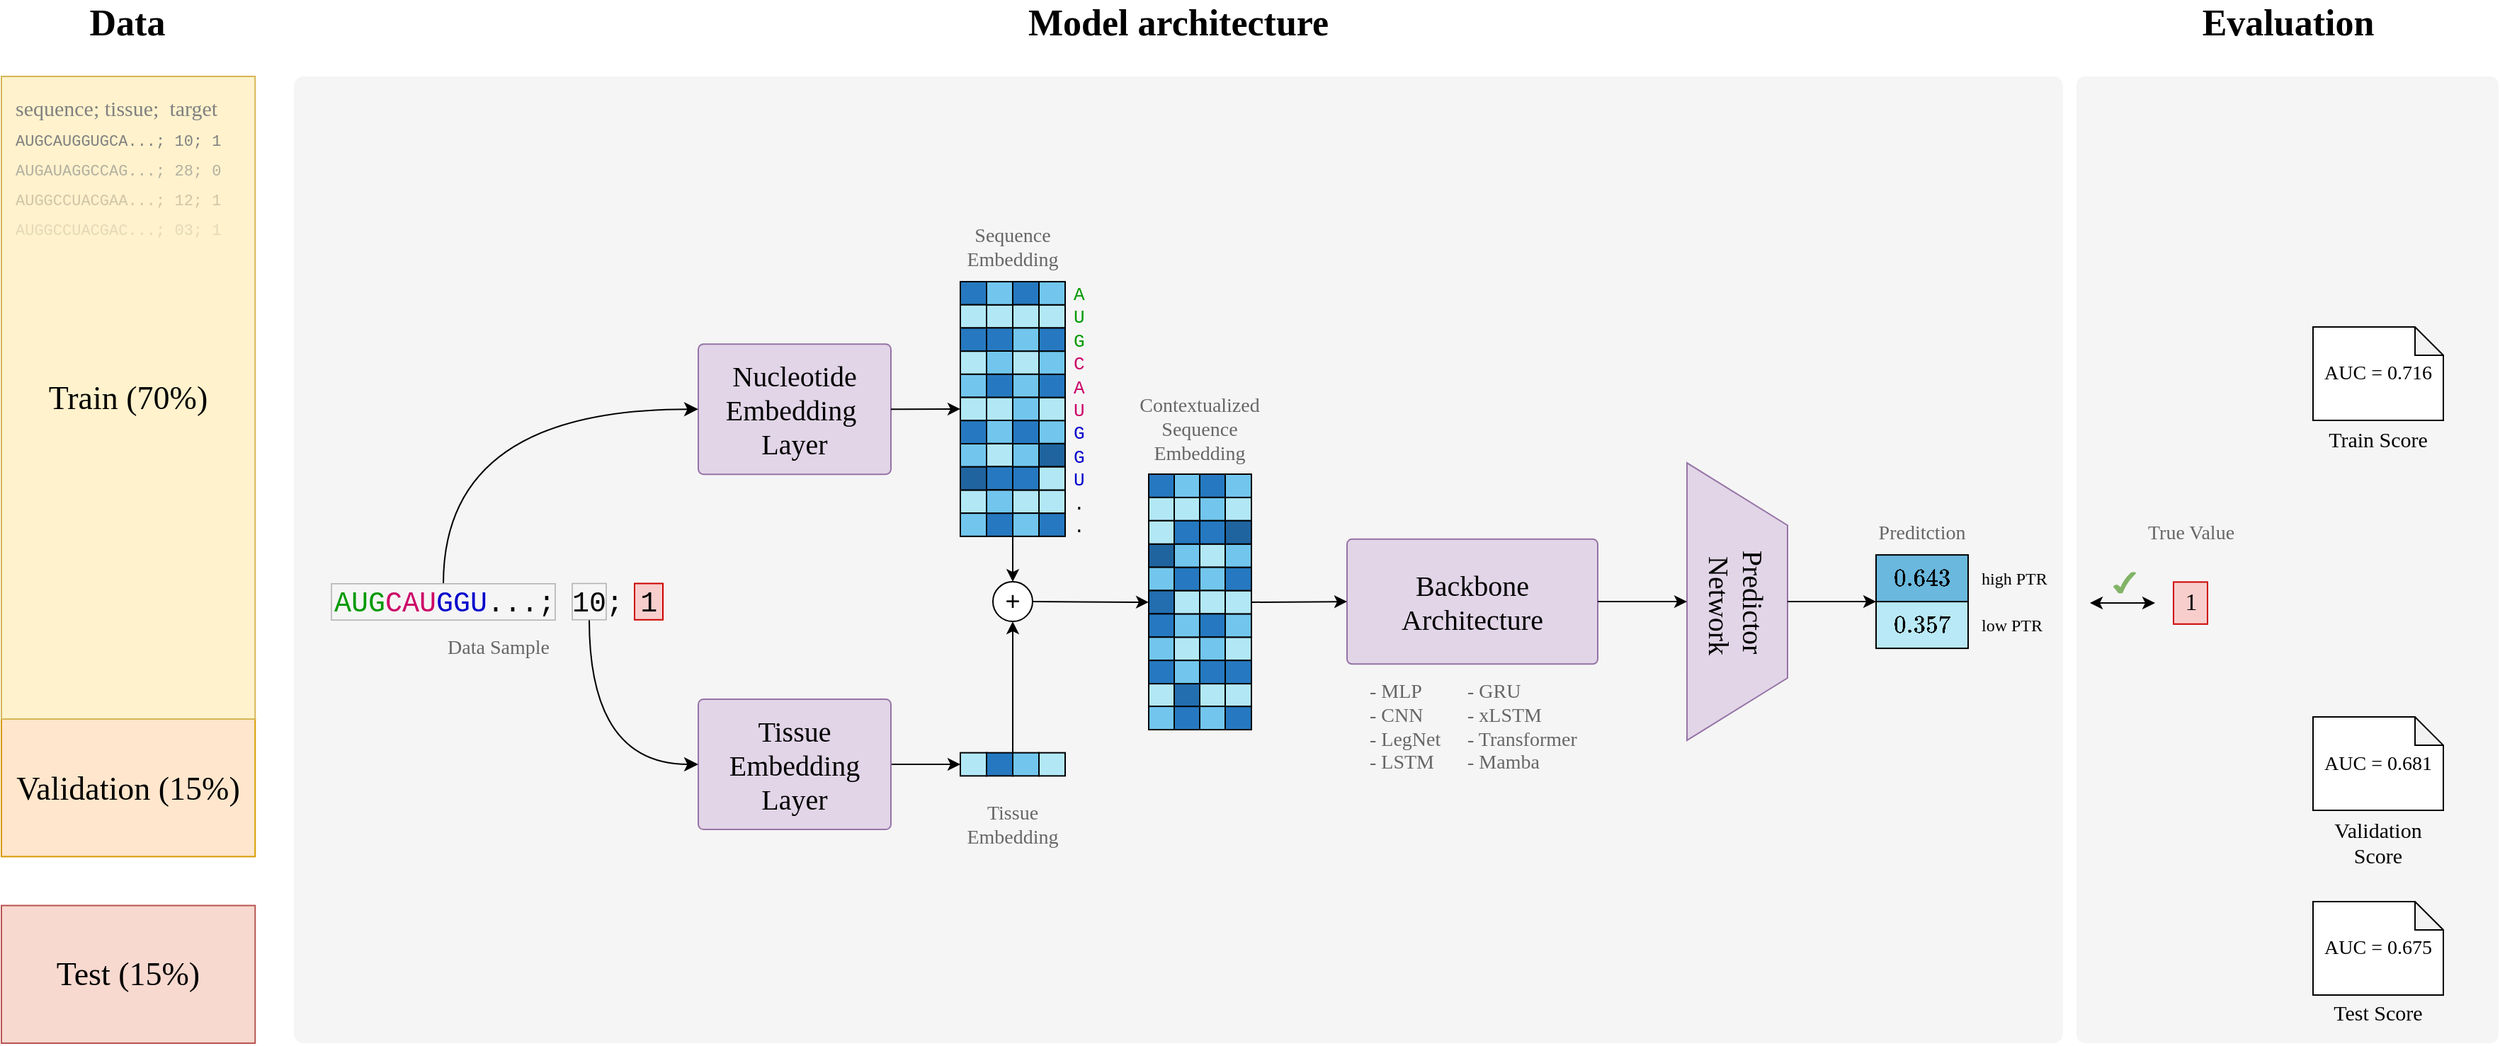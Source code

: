 <mxfile version="27.0.9">
  <diagram name="Page-1" id="jc_JW6g522YRJNJkjJi_">
    <mxGraphModel dx="2066" dy="1361" grid="0" gridSize="10" guides="1" tooltips="1" connect="1" arrows="1" fold="1" page="1" pageScale="1" pageWidth="1772" pageHeight="787" math="1" shadow="0">
      <root>
        <mxCell id="0" />
        <mxCell id="1" parent="0" />
        <mxCell id="cZR6j4-S7HKPwOnLhZg2-168" value="" style="rounded=1;whiteSpace=wrap;html=1;arcSize=2;fillColor=#f5f5f5;fontColor=#333333;strokeColor=none;" parent="1" vertex="1">
          <mxGeometry x="1471" y="78" width="298" height="683" as="geometry" />
        </mxCell>
        <mxCell id="cZR6j4-S7HKPwOnLhZg2-167" value="" style="rounded=1;whiteSpace=wrap;html=1;arcSize=1;fillColor=#f5f5f5;fontColor=#333333;strokeColor=none;" parent="1" vertex="1">
          <mxGeometry x="212.5" y="78" width="1249" height="683" as="geometry" />
        </mxCell>
        <mxCell id="cZR6j4-S7HKPwOnLhZg2-71" value="" style="rounded=0;whiteSpace=wrap;html=1;fillColor=#f8cecc;strokeColor=#CC0000;strokeWidth=1;" parent="1" vertex="1">
          <mxGeometry x="453" y="436.24" width="20" height="25.64" as="geometry" />
        </mxCell>
        <mxCell id="cZR6j4-S7HKPwOnLhZg2-27" value="&lt;font&gt;&lt;font style=&quot;color: rgb(0, 153, 0);&quot;&gt;AUG&lt;/font&gt;&lt;font style=&quot;color: rgb(204, 0, 102);&quot;&gt;CAU&lt;/font&gt;&lt;font style=&quot;color: rgb(0, 0, 204);&quot;&gt;GGU&lt;/font&gt;...; 10; 1&lt;/font&gt;" style="text;html=1;align=left;verticalAlign=middle;whiteSpace=wrap;rounded=0;fontSize=20;fontColor=#000000;fontFamily=Courier New;" parent="1" vertex="1">
          <mxGeometry x="239" y="435.06" width="235" height="30" as="geometry" />
        </mxCell>
        <mxCell id="h03nUzt6KyVFCFQYHyld-10" value="Validation (15%)" style="rounded=0;whiteSpace=wrap;html=1;fontSize=23;fillColor=#ffe6cc;strokeColor=#d79b00;fontFamily=Source Sans Pro;" parent="1" vertex="1">
          <mxGeometry x="6" y="531.94" width="179.13" height="97.244" as="geometry" />
        </mxCell>
        <mxCell id="h03nUzt6KyVFCFQYHyld-13" value="&lt;span&gt;Train (70%)&lt;/span&gt;" style="rounded=0;whiteSpace=wrap;html=1;fillColor=#fff2cc;strokeColor=#d6b656;fontFamily=Source Sans Pro;fontSize=23;" parent="1" vertex="1">
          <mxGeometry x="6" y="78" width="179.13" height="454" as="geometry" />
        </mxCell>
        <mxCell id="h03nUzt6KyVFCFQYHyld-14" value="Test (15%)" style="rounded=0;whiteSpace=wrap;html=1;fontSize=23;fillColor=#F8D9CF;strokeColor=#b85450;fontFamily=Source Sans Pro;" parent="1" vertex="1">
          <mxGeometry x="6" y="663.758" width="179.13" height="97.244" as="geometry" />
        </mxCell>
        <mxCell id="h03nUzt6KyVFCFQYHyld-15" value="&lt;font&gt;Backbone &lt;br&gt;Architecture&lt;/font&gt;" style="rounded=1;whiteSpace=wrap;html=1;fontFamily=Source Sans Pro;fontSize=20;fillColor=#e1d5e7;strokeColor=#9673a6;fontStyle=0;arcSize=4;" parent="1" vertex="1">
          <mxGeometry x="956" y="404.92" width="177" height="88.26" as="geometry" />
        </mxCell>
        <mxCell id="h03nUzt6KyVFCFQYHyld-27" value="AUGGCCUACGAA...; 12; 1" style="text;html=1;align=left;verticalAlign=middle;whiteSpace=wrap;rounded=0;fontFamily=Courier New;fontSize=11;fontColor=#D0C6A7;" parent="1" vertex="1">
          <mxGeometry x="14.07" y="151" width="163" height="30" as="geometry" />
        </mxCell>
        <mxCell id="h03nUzt6KyVFCFQYHyld-28" value="&lt;font&gt;AUGCAUGGUGCA...; 10; 1&lt;/font&gt;" style="text;html=1;align=left;verticalAlign=middle;whiteSpace=wrap;rounded=0;fontSize=11;fontColor=#808080;fontFamily=Courier New;" parent="1" vertex="1">
          <mxGeometry x="14.07" y="109" width="163" height="30" as="geometry" />
        </mxCell>
        <mxCell id="h03nUzt6KyVFCFQYHyld-29" value="&lt;font&gt;&lt;span&gt;AUGAUAGGCCAG...; 28; 0&lt;/span&gt;&lt;/font&gt;" style="text;html=1;align=left;verticalAlign=middle;whiteSpace=wrap;rounded=0;fontSize=11;fontColor=#B3B0A1;fontFamily=Courier New;" parent="1" vertex="1">
          <mxGeometry x="14.07" y="130" width="163" height="30" as="geometry" />
        </mxCell>
        <mxCell id="h03nUzt6KyVFCFQYHyld-31" value="Data" style="text;html=1;align=center;verticalAlign=middle;whiteSpace=wrap;rounded=0;fontFamily=Source Sans Pro;fontSize=26;fontStyle=1" parent="1" vertex="1">
          <mxGeometry x="16.36" y="25" width="158.43" height="30" as="geometry" />
        </mxCell>
        <mxCell id="h03nUzt6KyVFCFQYHyld-32" value="&lt;font&gt;- MLP&lt;/font&gt;&lt;div&gt;&lt;font&gt;- CNN&lt;/font&gt;&lt;/div&gt;&lt;div&gt;&lt;font&gt;- LegNet&lt;/font&gt;&lt;/div&gt;&lt;div&gt;&lt;font&gt;- LSTM&lt;/font&gt;&lt;/div&gt;" style="text;html=1;align=left;verticalAlign=top;whiteSpace=wrap;rounded=0;fontSize=14;fontFamily=Source Sans Pro;fontColor=#666666;labelBackgroundColor=none;" parent="1" vertex="1">
          <mxGeometry x="969.5" y="498" width="63" height="69.94" as="geometry" />
        </mxCell>
        <mxCell id="h03nUzt6KyVFCFQYHyld-54" value="&lt;font&gt;Nucleotide Embedding&amp;nbsp;&lt;/font&gt;&lt;div&gt;&lt;font&gt;Layer&lt;/font&gt;&lt;/div&gt;" style="rounded=1;whiteSpace=wrap;html=1;fontFamily=Source Sans Pro;fontSize=20;fillColor=#e1d5e7;strokeColor=#9673a6;align=center;verticalAlign=middle;arcSize=4;fontColor=default;fontStyle=0;" parent="1" vertex="1">
          <mxGeometry x="498" y="267.09" width="136" height="92" as="geometry" />
        </mxCell>
        <mxCell id="mvoexLnxWECRnmdY1RNt-3" style="edgeStyle=orthogonalEdgeStyle;rounded=0;orthogonalLoop=1;jettySize=auto;html=1;exitX=1;exitY=0.5;exitDx=0;exitDy=0;entryX=0;entryY=0.5;entryDx=0;entryDy=0;" edge="1" parent="1" source="h03nUzt6KyVFCFQYHyld-55" target="h03nUzt6KyVFCFQYHyld-47">
          <mxGeometry relative="1" as="geometry" />
        </mxCell>
        <mxCell id="h03nUzt6KyVFCFQYHyld-55" value="&lt;font&gt;Tissue Embedding&lt;/font&gt;&lt;div&gt;&lt;font&gt;Layer&lt;/font&gt;&lt;/div&gt;" style="rounded=1;whiteSpace=wrap;html=1;fontFamily=Source Sans Pro;fontSize=20;fillColor=#e1d5e7;strokeColor=#9673a6;align=center;verticalAlign=middle;arcSize=4;fontColor=default;fontStyle=0;" parent="1" vertex="1">
          <mxGeometry x="498" y="518" width="136" height="92" as="geometry" />
        </mxCell>
        <mxCell id="h03nUzt6KyVFCFQYHyld-76" value="&lt;font&gt;sequence; tissue;&amp;nbsp; target&lt;/font&gt;" style="text;html=1;align=left;verticalAlign=middle;whiteSpace=wrap;rounded=0;fontSize=15;fontColor=#808080;fontFamily=Source Sans Pro;" parent="1" vertex="1">
          <mxGeometry x="14.07" y="85" width="163" height="30" as="geometry" />
        </mxCell>
        <mxCell id="cZR6j4-S7HKPwOnLhZg2-28" value="" style="endArrow=classic;html=1;rounded=0;exitX=0.5;exitY=0;exitDx=0;exitDy=0;endSize=7;entryX=0;entryY=0.5;entryDx=0;entryDy=0;edgeStyle=orthogonalEdgeStyle;curved=1;" parent="1" source="cZR6j4-S7HKPwOnLhZg2-30" edge="1" target="h03nUzt6KyVFCFQYHyld-54">
          <mxGeometry width="50" height="50" relative="1" as="geometry">
            <mxPoint x="551" y="366.06" as="sourcePoint" />
            <mxPoint x="491" y="317" as="targetPoint" />
          </mxGeometry>
        </mxCell>
        <mxCell id="cZR6j4-S7HKPwOnLhZg2-29" value="" style="endArrow=classic;html=1;rounded=0;exitX=0.5;exitY=1;exitDx=0;exitDy=0;endSize=7;entryX=0;entryY=0.5;entryDx=0;entryDy=0;edgeStyle=orthogonalEdgeStyle;curved=1;" parent="1" source="cZR6j4-S7HKPwOnLhZg2-31" edge="1" target="h03nUzt6KyVFCFQYHyld-55">
          <mxGeometry width="50" height="50" relative="1" as="geometry">
            <mxPoint x="438" y="474.06" as="sourcePoint" />
            <mxPoint x="491" y="575" as="targetPoint" />
          </mxGeometry>
        </mxCell>
        <mxCell id="cZR6j4-S7HKPwOnLhZg2-32" value="" style="endArrow=classic;html=1;rounded=0;exitX=1;exitY=0.5;exitDx=0;exitDy=0;endSize=6;startSize=6;entryX=0;entryY=0.5;entryDx=0;entryDy=0;" parent="1" source="h03nUzt6KyVFCFQYHyld-54" target="h03nUzt6KyVFCFQYHyld-62" edge="1">
          <mxGeometry width="50" height="50" relative="1" as="geometry">
            <mxPoint x="728" y="461.06" as="sourcePoint" />
            <mxPoint x="669" y="313" as="targetPoint" />
          </mxGeometry>
        </mxCell>
        <mxCell id="cZR6j4-S7HKPwOnLhZg2-35" value="+" style="ellipse;whiteSpace=wrap;html=1;aspect=fixed;fontSize=18;" parent="1" vertex="1">
          <mxGeometry x="706" y="435.054" width="28" height="28" as="geometry" />
        </mxCell>
        <mxCell id="cZR6j4-S7HKPwOnLhZg2-36" value="&lt;div style=&quot;forced-color-adjust: none; font-style: normal; font-variant-ligatures: normal; font-variant-caps: normal; font-weight: 400; letter-spacing: normal; orphans: 2; text-align: left; text-indent: 0px; text-transform: none; widows: 2; word-spacing: 0px; -webkit-text-stroke-width: 0px; white-space: normal; text-decoration-thickness: initial; text-decoration-style: initial; text-decoration-color: initial;&quot;&gt;&lt;span style=&quot;forced-color-adjust: none;&quot;&gt;- GRU&lt;/span&gt;&lt;/div&gt;&lt;div style=&quot;forced-color-adjust: none; font-style: normal; font-variant-ligatures: normal; font-variant-caps: normal; font-weight: 400; letter-spacing: normal; orphans: 2; text-align: left; text-indent: 0px; text-transform: none; widows: 2; word-spacing: 0px; -webkit-text-stroke-width: 0px; white-space: normal; text-decoration-thickness: initial; text-decoration-style: initial; text-decoration-color: initial;&quot;&gt;&lt;font style=&quot;forced-color-adjust: none;&quot;&gt;- xLSTM&lt;/font&gt;&lt;/div&gt;&lt;div style=&quot;forced-color-adjust: none; font-style: normal; font-variant-ligatures: normal; font-variant-caps: normal; font-weight: 400; letter-spacing: normal; orphans: 2; text-align: left; text-indent: 0px; text-transform: none; widows: 2; word-spacing: 0px; -webkit-text-stroke-width: 0px; white-space: normal; text-decoration-thickness: initial; text-decoration-style: initial; text-decoration-color: initial;&quot;&gt;&lt;font style=&quot;forced-color-adjust: none;&quot;&gt;- Transformer&lt;/font&gt;&lt;/div&gt;&lt;div style=&quot;forced-color-adjust: none; font-style: normal; font-variant-ligatures: normal; font-variant-caps: normal; font-weight: 400; letter-spacing: normal; orphans: 2; text-align: left; text-indent: 0px; text-transform: none; widows: 2; word-spacing: 0px; -webkit-text-stroke-width: 0px; white-space: normal; text-decoration-thickness: initial; text-decoration-style: initial; text-decoration-color: initial;&quot;&gt;&lt;font style=&quot;forced-color-adjust: none;&quot;&gt;- Mamba&lt;/font&gt;&lt;/div&gt;" style="text;whiteSpace=wrap;html=1;fontSize=14;fontFamily=Source Sans Pro;fontColor=#666666;labelBackgroundColor=none;" parent="1" vertex="1">
          <mxGeometry x="1038.5" y="498" width="81" height="70.94" as="geometry" />
        </mxCell>
        <mxCell id="cZR6j4-S7HKPwOnLhZg2-37" value="" style="endArrow=classic;html=1;rounded=0;exitX=0;exitY=1;exitDx=0;exitDy=0;entryX=0.5;entryY=0;entryDx=0;entryDy=0;" parent="1" source="cZR6j4-S7HKPwOnLhZg2-93" target="cZR6j4-S7HKPwOnLhZg2-35" edge="1">
          <mxGeometry width="50" height="50" relative="1" as="geometry">
            <mxPoint x="762" y="423.06" as="sourcePoint" />
            <mxPoint x="812" y="373.06" as="targetPoint" />
          </mxGeometry>
        </mxCell>
        <mxCell id="cZR6j4-S7HKPwOnLhZg2-39" value="" style="endArrow=classic;html=1;rounded=0;exitX=1;exitY=0.5;exitDx=0;exitDy=0;entryX=0;entryY=0.5;entryDx=0;entryDy=0;" parent="1" source="cZR6j4-S7HKPwOnLhZg2-35" target="cZR6j4-S7HKPwOnLhZg2-159" edge="1">
          <mxGeometry width="50" height="50" relative="1" as="geometry">
            <mxPoint x="767" y="423.06" as="sourcePoint" />
            <mxPoint x="792" y="449" as="targetPoint" />
          </mxGeometry>
        </mxCell>
        <mxCell id="cZR6j4-S7HKPwOnLhZg2-40" value="Predictor&lt;br&gt;&amp;nbsp;Network" style="shape=trapezoid;perimeter=trapezoidPerimeter;whiteSpace=wrap;html=1;fixedSize=1;rotation=90;size=44.06;direction=east;flipH=1;flipV=0;horizontal=1;fontFamily=Source Sans Pro;fontSize=20;fillColor=#e1d5e7;strokeColor=#9673a6;" parent="1" vertex="1">
          <mxGeometry x="1133.5" y="413.57" width="196" height="70.98" as="geometry" />
        </mxCell>
        <mxCell id="cZR6j4-S7HKPwOnLhZg2-41" value="" style="endArrow=classic;html=1;rounded=0;exitX=0;exitY=0.5;exitDx=0;exitDy=0;entryX=0;entryY=0.5;entryDx=0;entryDy=0;" parent="1" source="cZR6j4-S7HKPwOnLhZg2-123" target="h03nUzt6KyVFCFQYHyld-15" edge="1">
          <mxGeometry width="50" height="50" relative="1" as="geometry">
            <mxPoint x="879" y="449" as="sourcePoint" />
            <mxPoint x="939" y="449" as="targetPoint" />
          </mxGeometry>
        </mxCell>
        <mxCell id="cZR6j4-S7HKPwOnLhZg2-42" value="" style="endArrow=classic;html=1;rounded=0;exitX=1;exitY=0.5;exitDx=0;exitDy=0;entryX=0.5;entryY=1;entryDx=0;entryDy=0;" parent="1" source="h03nUzt6KyVFCFQYHyld-15" target="cZR6j4-S7HKPwOnLhZg2-40" edge="1">
          <mxGeometry width="50" height="50" relative="1" as="geometry">
            <mxPoint x="1125" y="448.65" as="sourcePoint" />
            <mxPoint x="1190" y="448.65" as="targetPoint" />
          </mxGeometry>
        </mxCell>
        <mxCell id="cZR6j4-S7HKPwOnLhZg2-48" value="AUGGCCUACGAC...; 03; 1" style="text;html=1;align=left;verticalAlign=middle;whiteSpace=wrap;rounded=0;fontFamily=Courier New;fontSize=11;fontColor=#E4D9B7;" parent="1" vertex="1">
          <mxGeometry x="14.07" y="172" width="163" height="30" as="geometry" />
        </mxCell>
        <mxCell id="cZR6j4-S7HKPwOnLhZg2-49" value="Model architecture" style="text;html=1;align=center;verticalAlign=middle;whiteSpace=wrap;rounded=0;fontFamily=Source Sans Pro;fontSize=26;fontStyle=1" parent="1" vertex="1">
          <mxGeometry x="718" y="25" width="238" height="30" as="geometry" />
        </mxCell>
        <mxCell id="cZR6j4-S7HKPwOnLhZg2-51" value="" style="endArrow=classic;html=1;rounded=0;exitX=0.5;exitY=0;exitDx=0;exitDy=0;entryX=0;entryY=1;entryDx=0;entryDy=0;" parent="1" source="cZR6j4-S7HKPwOnLhZg2-40" target="cZR6j4-S7HKPwOnLhZg2-52" edge="1">
          <mxGeometry width="50" height="50" relative="1" as="geometry">
            <mxPoint x="800" y="451" as="sourcePoint" />
            <mxPoint x="1321" y="449" as="targetPoint" />
          </mxGeometry>
        </mxCell>
        <mxCell id="cZR6j4-S7HKPwOnLhZg2-52" value="$$0.643$$" style="rounded=0;whiteSpace=wrap;html=1;fontSize=17;fillColor=#6AB8DD;fontFamily=Source Sans Pro;" parent="1" vertex="1">
          <mxGeometry x="1329.5" y="416.05" width="65" height="33" as="geometry" />
        </mxCell>
        <mxCell id="cZR6j4-S7HKPwOnLhZg2-53" value="$$0.357$$" style="rounded=0;whiteSpace=wrap;html=1;fontSize=17;fillColor=#B9E9F6;fontFamily=Source Sans Pro;" parent="1" vertex="1">
          <mxGeometry x="1329.5" y="449.05" width="65" height="33" as="geometry" />
        </mxCell>
        <mxCell id="cZR6j4-S7HKPwOnLhZg2-55" value="low PTR" style="text;html=1;align=left;verticalAlign=middle;whiteSpace=wrap;rounded=0;fontFamily=Source Sans Pro;" parent="1" vertex="1">
          <mxGeometry x="1401.5" y="455.23" width="60" height="21.93" as="geometry" />
        </mxCell>
        <mxCell id="cZR6j4-S7HKPwOnLhZg2-56" value="high PTR" style="text;html=1;align=left;verticalAlign=middle;whiteSpace=wrap;rounded=0;fontFamily=Source Sans Pro;" parent="1" vertex="1">
          <mxGeometry x="1401.5" y="420.96" width="60" height="24.45" as="geometry" />
        </mxCell>
        <mxCell id="cZR6j4-S7HKPwOnLhZg2-57" value="Evaluation" style="text;html=1;align=center;verticalAlign=middle;whiteSpace=wrap;rounded=0;fontFamily=Source Sans Pro;fontSize=26;fontStyle=1" parent="1" vertex="1">
          <mxGeometry x="1537.5" y="25" width="165" height="30" as="geometry" />
        </mxCell>
        <mxCell id="cZR6j4-S7HKPwOnLhZg2-60" value="" style="group;fontFamily=Source Sans Pro;" parent="1" vertex="1" connectable="0">
          <mxGeometry x="1638" y="255" width="92" height="100" as="geometry" />
        </mxCell>
        <mxCell id="cZR6j4-S7HKPwOnLhZg2-45" value="AUC = 0.716" style="shape=note;whiteSpace=wrap;html=1;backgroundOutline=1;darkOpacity=0.05;fontFamily=Source Sans Pro;fontSize=14;size=20;" parent="cZR6j4-S7HKPwOnLhZg2-60" vertex="1">
          <mxGeometry width="92" height="66" as="geometry" />
        </mxCell>
        <mxCell id="cZR6j4-S7HKPwOnLhZg2-58" value="&lt;font style=&quot;font-size: 15px;&quot;&gt;Train Score&lt;/font&gt;" style="text;html=1;align=center;verticalAlign=middle;whiteSpace=wrap;rounded=0;fontFamily=Source Sans Pro;" parent="cZR6j4-S7HKPwOnLhZg2-60" vertex="1">
          <mxGeometry x="4" y="64" width="84" height="30" as="geometry" />
        </mxCell>
        <mxCell id="cZR6j4-S7HKPwOnLhZg2-62" value="" style="group" parent="1" vertex="1" connectable="0">
          <mxGeometry x="1638" y="530.562" width="92" height="100" as="geometry" />
        </mxCell>
        <mxCell id="cZR6j4-S7HKPwOnLhZg2-63" value="AUC = 0.681" style="shape=note;whiteSpace=wrap;html=1;backgroundOutline=1;darkOpacity=0.05;fontFamily=Source Sans Pro;fontSize=14;size=20;" parent="cZR6j4-S7HKPwOnLhZg2-62" vertex="1">
          <mxGeometry width="92" height="66" as="geometry" />
        </mxCell>
        <mxCell id="cZR6j4-S7HKPwOnLhZg2-64" value="&lt;font style=&quot;font-size: 15px;&quot;&gt;Validation Score&lt;/font&gt;" style="text;html=1;align=center;verticalAlign=middle;whiteSpace=wrap;rounded=0;fontFamily=Source Sans Pro;" parent="cZR6j4-S7HKPwOnLhZg2-62" vertex="1">
          <mxGeometry x="4" y="73" width="84" height="30" as="geometry" />
        </mxCell>
        <mxCell id="cZR6j4-S7HKPwOnLhZg2-65" value="" style="group" parent="1" vertex="1" connectable="0">
          <mxGeometry x="1638" y="661.002" width="92" height="100" as="geometry" />
        </mxCell>
        <mxCell id="cZR6j4-S7HKPwOnLhZg2-66" value="AUC = 0.675" style="shape=note;whiteSpace=wrap;html=1;backgroundOutline=1;darkOpacity=0.05;fontFamily=Source Sans Pro;fontSize=14;size=20;" parent="cZR6j4-S7HKPwOnLhZg2-65" vertex="1">
          <mxGeometry width="92" height="66" as="geometry" />
        </mxCell>
        <mxCell id="cZR6j4-S7HKPwOnLhZg2-67" value="&lt;font style=&quot;font-size: 15px;&quot;&gt;Test Score&lt;/font&gt;" style="text;html=1;align=center;verticalAlign=middle;whiteSpace=wrap;rounded=0;fontFamily=Source Sans Pro;" parent="cZR6j4-S7HKPwOnLhZg2-65" vertex="1">
          <mxGeometry x="4" y="63" width="84" height="30" as="geometry" />
        </mxCell>
        <mxCell id="cZR6j4-S7HKPwOnLhZg2-68" value="" style="endArrow=classic;startArrow=classic;html=1;rounded=0;" parent="1" edge="1">
          <mxGeometry width="50" height="50" relative="1" as="geometry">
            <mxPoint x="1480.5" y="450" as="sourcePoint" />
            <mxPoint x="1526.5" y="450" as="targetPoint" />
          </mxGeometry>
        </mxCell>
        <mxCell id="cZR6j4-S7HKPwOnLhZg2-69" value="&lt;font&gt;Preditction&lt;/font&gt;" style="text;html=1;align=center;verticalAlign=middle;whiteSpace=wrap;rounded=0;fontFamily=Source Sans Pro;fontSize=14;fontColor=#666666;" parent="1" vertex="1">
          <mxGeometry x="1315" y="389" width="94" height="24.45" as="geometry" />
        </mxCell>
        <mxCell id="cZR6j4-S7HKPwOnLhZg2-72" value="1" style="rounded=0;whiteSpace=wrap;html=1;fillColor=#f8cecc;strokeColor=#CC0000;strokeWidth=1;fontFamily=Source Sans Pro;fontSize=17;" parent="1" vertex="1">
          <mxGeometry x="1539.5" y="435.21" width="24" height="29.69" as="geometry" />
        </mxCell>
        <mxCell id="cZR6j4-S7HKPwOnLhZg2-73" value="&lt;font&gt;True Value&lt;/font&gt;" style="text;html=1;align=center;verticalAlign=middle;whiteSpace=wrap;rounded=0;fontFamily=Source Sans Pro;fontSize=14;fontColor=#666666;" parent="1" vertex="1">
          <mxGeometry x="1504.5" y="389" width="94" height="24.45" as="geometry" />
        </mxCell>
        <mxCell id="cZR6j4-S7HKPwOnLhZg2-75" value="&lt;font&gt;Data Sample&lt;/font&gt;" style="text;html=1;align=center;verticalAlign=middle;whiteSpace=wrap;rounded=0;fontFamily=Source Sans Pro;fontSize=14;fontColor=#666666;" parent="1" vertex="1">
          <mxGeometry x="309.5" y="469.55" width="94" height="24.45" as="geometry" />
        </mxCell>
        <mxCell id="cZR6j4-S7HKPwOnLhZg2-77" value="Tissue Embedding" style="text;html=1;align=center;verticalAlign=middle;whiteSpace=wrap;rounded=0;fontFamily=Source Sans Pro;fontSize=14;fontColor=#666666;" parent="1" vertex="1">
          <mxGeometry x="673" y="589" width="94" height="35" as="geometry" />
        </mxCell>
        <mxCell id="cZR6j4-S7HKPwOnLhZg2-78" value="Sequence Embedding" style="text;html=1;align=center;verticalAlign=middle;whiteSpace=wrap;rounded=0;fontFamily=Source Sans Pro;fontSize=14;fontColor=#666666;" parent="1" vertex="1">
          <mxGeometry x="672.5" y="181" width="94" height="35" as="geometry" />
        </mxCell>
        <mxCell id="cZR6j4-S7HKPwOnLhZg2-116" value="" style="group" parent="1" vertex="1" connectable="0">
          <mxGeometry x="683" y="223" width="74" height="179.93" as="geometry" />
        </mxCell>
        <mxCell id="h03nUzt6KyVFCFQYHyld-75" value="" style="group" parent="cZR6j4-S7HKPwOnLhZg2-116" vertex="1" connectable="0">
          <mxGeometry y="5.684e-14" width="18.5" height="179.93" as="geometry" />
        </mxCell>
        <mxCell id="h03nUzt6KyVFCFQYHyld-57" value="" style="rounded=0;whiteSpace=wrap;html=1;fillColor=#B2E8F6;" parent="h03nUzt6KyVFCFQYHyld-75" vertex="1">
          <mxGeometry y="147.215" width="18.5" height="16.357" as="geometry" />
        </mxCell>
        <mxCell id="h03nUzt6KyVFCFQYHyld-58" value="" style="rounded=0;whiteSpace=wrap;html=1;fillColor=#72C6ED;" parent="h03nUzt6KyVFCFQYHyld-75" vertex="1">
          <mxGeometry y="163.573" width="18.5" height="16.357" as="geometry" />
        </mxCell>
        <mxCell id="h03nUzt6KyVFCFQYHyld-60" value="" style="rounded=0;whiteSpace=wrap;html=1;fillColor=#B2E8F6;" parent="h03nUzt6KyVFCFQYHyld-75" vertex="1">
          <mxGeometry y="49.072" width="18.5" height="16.357" as="geometry" />
        </mxCell>
        <mxCell id="h03nUzt6KyVFCFQYHyld-61" value="" style="rounded=0;whiteSpace=wrap;html=1;fillColor=#72C6ED;" parent="h03nUzt6KyVFCFQYHyld-75" vertex="1">
          <mxGeometry y="65.429" width="18.5" height="16.357" as="geometry" />
        </mxCell>
        <mxCell id="h03nUzt6KyVFCFQYHyld-62" value="" style="rounded=0;whiteSpace=wrap;html=1;fillColor=#B2E8F6;" parent="h03nUzt6KyVFCFQYHyld-75" vertex="1">
          <mxGeometry y="81.786" width="18.5" height="16.357" as="geometry" />
        </mxCell>
        <mxCell id="h03nUzt6KyVFCFQYHyld-63" value="" style="rounded=0;whiteSpace=wrap;html=1;fillColor=#2679C0;" parent="h03nUzt6KyVFCFQYHyld-75" vertex="1">
          <mxGeometry y="98.144" width="18.5" height="16.357" as="geometry" />
        </mxCell>
        <mxCell id="h03nUzt6KyVFCFQYHyld-64" value="" style="rounded=0;whiteSpace=wrap;html=1;fillColor=#72C6ED;movable=1;resizable=1;rotatable=1;deletable=1;editable=1;locked=0;connectable=1;" parent="h03nUzt6KyVFCFQYHyld-75" vertex="1">
          <mxGeometry y="114.501" width="18.5" height="16.357" as="geometry" />
        </mxCell>
        <mxCell id="h03nUzt6KyVFCFQYHyld-65" value="" style="rounded=0;whiteSpace=wrap;html=1;fillColor=#20649F;movable=1;resizable=1;rotatable=1;deletable=1;editable=1;locked=0;connectable=1;" parent="h03nUzt6KyVFCFQYHyld-75" vertex="1">
          <mxGeometry y="130.858" width="18.5" height="16.357" as="geometry" />
        </mxCell>
        <mxCell id="h03nUzt6KyVFCFQYHyld-66" value="" style="rounded=0;whiteSpace=wrap;html=1;fillColor=#2679C0;" parent="h03nUzt6KyVFCFQYHyld-75" vertex="1">
          <mxGeometry width="18.5" height="16.357" as="geometry" />
        </mxCell>
        <mxCell id="h03nUzt6KyVFCFQYHyld-67" value="" style="rounded=0;whiteSpace=wrap;html=1;fillColor=#B2E8F6;" parent="h03nUzt6KyVFCFQYHyld-75" vertex="1">
          <mxGeometry y="16.357" width="18.5" height="16.357" as="geometry" />
        </mxCell>
        <mxCell id="h03nUzt6KyVFCFQYHyld-68" value="" style="rounded=0;whiteSpace=wrap;html=1;fillColor=#2679C0;" parent="h03nUzt6KyVFCFQYHyld-75" vertex="1">
          <mxGeometry y="32.715" width="18.5" height="16.357" as="geometry" />
        </mxCell>
        <mxCell id="cZR6j4-S7HKPwOnLhZg2-79" value="" style="group;direction=east;rotation=-180;" parent="cZR6j4-S7HKPwOnLhZg2-116" vertex="1" connectable="0">
          <mxGeometry x="18.5" y="5.684e-14" width="18.5" height="179.93" as="geometry" />
        </mxCell>
        <mxCell id="cZR6j4-S7HKPwOnLhZg2-80" value="" style="rounded=0;whiteSpace=wrap;html=1;fillColor=#B2E8F6;rotation=-180;" parent="cZR6j4-S7HKPwOnLhZg2-79" vertex="1">
          <mxGeometry y="16.36" width="18.5" height="16.357" as="geometry" />
        </mxCell>
        <mxCell id="cZR6j4-S7HKPwOnLhZg2-81" value="" style="rounded=0;whiteSpace=wrap;html=1;fillColor=#72C6ED;rotation=-180;" parent="cZR6j4-S7HKPwOnLhZg2-79" vertex="1">
          <mxGeometry width="18.5" height="16.357" as="geometry" />
        </mxCell>
        <mxCell id="cZR6j4-S7HKPwOnLhZg2-82" value="" style="rounded=0;whiteSpace=wrap;html=1;fillColor=#B2E8F6;rotation=-180;" parent="cZR6j4-S7HKPwOnLhZg2-79" vertex="1">
          <mxGeometry y="114.361" width="18.5" height="16.357" as="geometry" />
        </mxCell>
        <mxCell id="cZR6j4-S7HKPwOnLhZg2-83" value="" style="rounded=0;whiteSpace=wrap;html=1;fillColor=#72C6ED;rotation=-180;" parent="cZR6j4-S7HKPwOnLhZg2-79" vertex="1">
          <mxGeometry y="98.001" width="18.5" height="16.357" as="geometry" />
        </mxCell>
        <mxCell id="cZR6j4-S7HKPwOnLhZg2-84" value="" style="rounded=0;whiteSpace=wrap;html=1;fillColor=#B2E8F6;rotation=-180;" parent="cZR6j4-S7HKPwOnLhZg2-79" vertex="1">
          <mxGeometry y="81.641" width="18.5" height="16.357" as="geometry" />
        </mxCell>
        <mxCell id="cZR6j4-S7HKPwOnLhZg2-85" value="" style="rounded=0;whiteSpace=wrap;html=1;fillColor=#2679C0;rotation=-180;" parent="cZR6j4-S7HKPwOnLhZg2-79" vertex="1">
          <mxGeometry y="65.361" width="18.5" height="16.357" as="geometry" />
        </mxCell>
        <mxCell id="cZR6j4-S7HKPwOnLhZg2-86" value="" style="rounded=0;whiteSpace=wrap;html=1;fillColor=#72C6ED;movable=1;resizable=1;rotatable=1;deletable=1;editable=1;locked=0;connectable=1;rotation=-180;" parent="cZR6j4-S7HKPwOnLhZg2-79" vertex="1">
          <mxGeometry y="49.0" width="18.5" height="16.357" as="geometry" />
        </mxCell>
        <mxCell id="cZR6j4-S7HKPwOnLhZg2-87" value="" style="rounded=0;whiteSpace=wrap;html=1;fillColor=#2679C0;movable=1;resizable=1;rotatable=1;deletable=1;editable=1;locked=0;connectable=1;rotation=-180;" parent="cZR6j4-S7HKPwOnLhZg2-79" vertex="1">
          <mxGeometry y="32.64" width="18.5" height="16.357" as="geometry" />
        </mxCell>
        <mxCell id="cZR6j4-S7HKPwOnLhZg2-88" value="" style="rounded=0;whiteSpace=wrap;html=1;fillColor=#2679C0;rotation=-180;" parent="cZR6j4-S7HKPwOnLhZg2-79" vertex="1">
          <mxGeometry y="163.571" width="18.5" height="16.357" as="geometry" />
        </mxCell>
        <mxCell id="cZR6j4-S7HKPwOnLhZg2-89" value="" style="rounded=0;whiteSpace=wrap;html=1;fillColor=#72C6ED;rotation=-180;" parent="cZR6j4-S7HKPwOnLhZg2-79" vertex="1">
          <mxGeometry y="147.211" width="18.5" height="16.357" as="geometry" />
        </mxCell>
        <mxCell id="cZR6j4-S7HKPwOnLhZg2-90" value="" style="rounded=0;whiteSpace=wrap;html=1;fillColor=#2679C0;rotation=-180;" parent="cZR6j4-S7HKPwOnLhZg2-79" vertex="1">
          <mxGeometry y="130.641" width="18.5" height="16.357" as="geometry" />
        </mxCell>
        <mxCell id="cZR6j4-S7HKPwOnLhZg2-91" value="" style="group" parent="cZR6j4-S7HKPwOnLhZg2-116" vertex="1" connectable="0">
          <mxGeometry x="37" y="5.684e-14" width="18.5" height="179.93" as="geometry" />
        </mxCell>
        <mxCell id="cZR6j4-S7HKPwOnLhZg2-92" value="" style="rounded=0;whiteSpace=wrap;html=1;fillColor=#B2E8F6;" parent="cZR6j4-S7HKPwOnLhZg2-91" vertex="1">
          <mxGeometry y="147.215" width="18.5" height="16.357" as="geometry" />
        </mxCell>
        <mxCell id="cZR6j4-S7HKPwOnLhZg2-93" value="" style="rounded=0;whiteSpace=wrap;html=1;fillColor=#72C6ED;" parent="cZR6j4-S7HKPwOnLhZg2-91" vertex="1">
          <mxGeometry y="163.573" width="18.5" height="16.357" as="geometry" />
        </mxCell>
        <mxCell id="cZR6j4-S7HKPwOnLhZg2-94" value="" style="rounded=0;whiteSpace=wrap;html=1;fillColor=#B2E8F6;" parent="cZR6j4-S7HKPwOnLhZg2-91" vertex="1">
          <mxGeometry y="49.072" width="18.5" height="16.357" as="geometry" />
        </mxCell>
        <mxCell id="cZR6j4-S7HKPwOnLhZg2-95" value="" style="rounded=0;whiteSpace=wrap;html=1;fillColor=#72C6ED;" parent="cZR6j4-S7HKPwOnLhZg2-91" vertex="1">
          <mxGeometry y="65.429" width="18.5" height="16.357" as="geometry" />
        </mxCell>
        <mxCell id="cZR6j4-S7HKPwOnLhZg2-96" value="" style="rounded=0;whiteSpace=wrap;html=1;fillColor=#72C6ED;" parent="cZR6j4-S7HKPwOnLhZg2-91" vertex="1">
          <mxGeometry y="81.786" width="18.5" height="16.357" as="geometry" />
        </mxCell>
        <mxCell id="cZR6j4-S7HKPwOnLhZg2-97" value="" style="rounded=0;whiteSpace=wrap;html=1;fillColor=#2679C0;" parent="cZR6j4-S7HKPwOnLhZg2-91" vertex="1">
          <mxGeometry y="98.144" width="18.5" height="16.357" as="geometry" />
        </mxCell>
        <mxCell id="cZR6j4-S7HKPwOnLhZg2-98" value="" style="rounded=0;whiteSpace=wrap;html=1;fillColor=#72C6ED;movable=1;resizable=1;rotatable=1;deletable=1;editable=1;locked=0;connectable=1;" parent="cZR6j4-S7HKPwOnLhZg2-91" vertex="1">
          <mxGeometry y="114.501" width="18.5" height="16.357" as="geometry" />
        </mxCell>
        <mxCell id="cZR6j4-S7HKPwOnLhZg2-99" value="" style="rounded=0;whiteSpace=wrap;html=1;fillColor=#2679C0;movable=1;resizable=1;rotatable=1;deletable=1;editable=1;locked=0;connectable=1;" parent="cZR6j4-S7HKPwOnLhZg2-91" vertex="1">
          <mxGeometry y="130.858" width="18.5" height="16.357" as="geometry" />
        </mxCell>
        <mxCell id="cZR6j4-S7HKPwOnLhZg2-100" value="" style="rounded=0;whiteSpace=wrap;html=1;fillColor=#2679C0;" parent="cZR6j4-S7HKPwOnLhZg2-91" vertex="1">
          <mxGeometry width="18.5" height="16.357" as="geometry" />
        </mxCell>
        <mxCell id="cZR6j4-S7HKPwOnLhZg2-101" value="" style="rounded=0;whiteSpace=wrap;html=1;fillColor=#B2E8F6;" parent="cZR6j4-S7HKPwOnLhZg2-91" vertex="1">
          <mxGeometry y="16.357" width="18.5" height="16.357" as="geometry" />
        </mxCell>
        <mxCell id="cZR6j4-S7HKPwOnLhZg2-102" value="" style="rounded=0;whiteSpace=wrap;html=1;fillColor=#72C6ED;" parent="cZR6j4-S7HKPwOnLhZg2-91" vertex="1">
          <mxGeometry y="32.715" width="18.5" height="16.357" as="geometry" />
        </mxCell>
        <mxCell id="cZR6j4-S7HKPwOnLhZg2-103" value="" style="group;direction=east;rotation=-180;" parent="cZR6j4-S7HKPwOnLhZg2-116" vertex="1" connectable="0">
          <mxGeometry x="55.5" y="5.684e-14" width="18.5" height="179.93" as="geometry" />
        </mxCell>
        <mxCell id="cZR6j4-S7HKPwOnLhZg2-104" value="" style="rounded=0;whiteSpace=wrap;html=1;fillColor=#B2E8F6;rotation=-180;" parent="cZR6j4-S7HKPwOnLhZg2-103" vertex="1">
          <mxGeometry y="16.35" width="18.5" height="16.357" as="geometry" />
        </mxCell>
        <mxCell id="cZR6j4-S7HKPwOnLhZg2-105" value="" style="rounded=0;whiteSpace=wrap;html=1;fillColor=#72C6ED;rotation=-180;" parent="cZR6j4-S7HKPwOnLhZg2-103" vertex="1">
          <mxGeometry width="18.5" height="16.357" as="geometry" />
        </mxCell>
        <mxCell id="cZR6j4-S7HKPwOnLhZg2-106" value="" style="rounded=0;whiteSpace=wrap;html=1;fillColor=#20649F;rotation=-180;" parent="cZR6j4-S7HKPwOnLhZg2-103" vertex="1">
          <mxGeometry y="114.361" width="18.5" height="16.357" as="geometry" />
        </mxCell>
        <mxCell id="cZR6j4-S7HKPwOnLhZg2-107" value="" style="rounded=0;whiteSpace=wrap;html=1;fillColor=#72C6ED;rotation=-180;" parent="cZR6j4-S7HKPwOnLhZg2-103" vertex="1">
          <mxGeometry y="98.001" width="18.5" height="16.357" as="geometry" />
        </mxCell>
        <mxCell id="cZR6j4-S7HKPwOnLhZg2-108" value="" style="rounded=0;whiteSpace=wrap;html=1;fillColor=#B2E8F6;rotation=-180;" parent="cZR6j4-S7HKPwOnLhZg2-103" vertex="1">
          <mxGeometry y="81.791" width="18.5" height="16.357" as="geometry" />
        </mxCell>
        <mxCell id="cZR6j4-S7HKPwOnLhZg2-109" value="" style="rounded=0;whiteSpace=wrap;html=1;fillColor=#2679C0;rotation=-180;" parent="cZR6j4-S7HKPwOnLhZg2-103" vertex="1">
          <mxGeometry y="65.431" width="18.5" height="16.357" as="geometry" />
        </mxCell>
        <mxCell id="cZR6j4-S7HKPwOnLhZg2-110" value="" style="rounded=0;whiteSpace=wrap;html=1;fillColor=#72C6ED;movable=1;resizable=1;rotatable=1;deletable=1;editable=1;locked=0;connectable=1;rotation=-180;" parent="cZR6j4-S7HKPwOnLhZg2-103" vertex="1">
          <mxGeometry y="49.07" width="18.5" height="16.357" as="geometry" />
        </mxCell>
        <mxCell id="cZR6j4-S7HKPwOnLhZg2-111" value="" style="rounded=0;whiteSpace=wrap;html=1;fillColor=#2679C0;movable=1;resizable=1;rotatable=1;deletable=1;editable=1;locked=0;connectable=1;rotation=-180;" parent="cZR6j4-S7HKPwOnLhZg2-103" vertex="1">
          <mxGeometry y="32.71" width="18.5" height="16.357" as="geometry" />
        </mxCell>
        <mxCell id="cZR6j4-S7HKPwOnLhZg2-112" value="" style="rounded=0;whiteSpace=wrap;html=1;fillColor=#2679C0;rotation=-180;" parent="cZR6j4-S7HKPwOnLhZg2-103" vertex="1">
          <mxGeometry y="163.571" width="18.5" height="16.357" as="geometry" />
        </mxCell>
        <mxCell id="cZR6j4-S7HKPwOnLhZg2-113" value="" style="rounded=0;whiteSpace=wrap;html=1;fillColor=#B2E8F6;rotation=-180;" parent="cZR6j4-S7HKPwOnLhZg2-103" vertex="1">
          <mxGeometry y="147.211" width="18.5" height="16.357" as="geometry" />
        </mxCell>
        <mxCell id="cZR6j4-S7HKPwOnLhZg2-114" value="" style="rounded=0;whiteSpace=wrap;html=1;fillColor=#B2E8F6;rotation=-180;" parent="cZR6j4-S7HKPwOnLhZg2-103" vertex="1">
          <mxGeometry y="130.851" width="18.5" height="16.357" as="geometry" />
        </mxCell>
        <mxCell id="cZR6j4-S7HKPwOnLhZg2-166" value="Contextualized Sequence Embedding" style="text;html=1;align=center;verticalAlign=middle;whiteSpace=wrap;rounded=0;fontFamily=Source Sans Pro;fontSize=14;fontColor=#666666;" parent="1" vertex="1">
          <mxGeometry x="805" y="310" width="94" height="35" as="geometry" />
        </mxCell>
        <mxCell id="cZR6j4-S7HKPwOnLhZg2-170" value="" style="verticalLabelPosition=bottom;verticalAlign=top;html=1;shape=mxgraph.basic.tick;fillColor=#82B366;strokeColor=none;" parent="1" vertex="1">
          <mxGeometry x="1497" y="428" width="16" height="15.36" as="geometry" />
        </mxCell>
        <mxCell id="cZR6j4-S7HKPwOnLhZg2-171" value="" style="group" parent="1" vertex="1" connectable="0">
          <mxGeometry x="816" y="358.995" width="72.5" height="180.5" as="geometry" />
        </mxCell>
        <mxCell id="cZR6j4-S7HKPwOnLhZg2-155" value="" style="rounded=0;whiteSpace=wrap;html=1;fillColor=#B2E8F6;rotation=-360;" parent="cZR6j4-S7HKPwOnLhZg2-171" vertex="1">
          <mxGeometry y="147.605" width="18.5" height="16.45" as="geometry" />
        </mxCell>
        <mxCell id="cZR6j4-S7HKPwOnLhZg2-156" value="" style="rounded=0;whiteSpace=wrap;html=1;fillColor=#72C6ED;rotation=-360;" parent="cZR6j4-S7HKPwOnLhZg2-171" vertex="1">
          <mxGeometry y="164.045" width="18.5" height="16.45" as="geometry" />
        </mxCell>
        <mxCell id="cZR6j4-S7HKPwOnLhZg2-157" value="" style="rounded=0;whiteSpace=wrap;html=1;fillColor=#20649F;rotation=-360;" parent="cZR6j4-S7HKPwOnLhZg2-171" vertex="1">
          <mxGeometry y="49.355" width="18.5" height="16.45" as="geometry" />
        </mxCell>
        <mxCell id="cZR6j4-S7HKPwOnLhZg2-158" value="" style="rounded=0;whiteSpace=wrap;html=1;fillColor=#72C6ED;rotation=-360;" parent="cZR6j4-S7HKPwOnLhZg2-171" vertex="1">
          <mxGeometry y="65.805" width="18.5" height="16.45" as="geometry" />
        </mxCell>
        <mxCell id="cZR6j4-S7HKPwOnLhZg2-159" value="" style="rounded=0;whiteSpace=wrap;html=1;fillColor=#236EAF;rotation=-360;" parent="cZR6j4-S7HKPwOnLhZg2-171" vertex="1">
          <mxGeometry y="82.255" width="18.5" height="16.45" as="geometry" />
        </mxCell>
        <mxCell id="cZR6j4-S7HKPwOnLhZg2-160" value="" style="rounded=0;whiteSpace=wrap;html=1;fillColor=#2679C0;rotation=-360;" parent="cZR6j4-S7HKPwOnLhZg2-171" vertex="1">
          <mxGeometry y="98.705" width="18.5" height="16.45" as="geometry" />
        </mxCell>
        <mxCell id="cZR6j4-S7HKPwOnLhZg2-161" value="" style="rounded=0;whiteSpace=wrap;html=1;fillColor=#72C6ED;movable=1;resizable=1;rotatable=1;deletable=1;editable=1;locked=0;connectable=1;rotation=-360;" parent="cZR6j4-S7HKPwOnLhZg2-171" vertex="1">
          <mxGeometry y="115.155" width="18.5" height="16.45" as="geometry" />
        </mxCell>
        <mxCell id="cZR6j4-S7HKPwOnLhZg2-162" value="" style="rounded=0;whiteSpace=wrap;html=1;fillColor=#2679C0;movable=1;resizable=1;rotatable=1;deletable=1;editable=1;locked=0;connectable=1;rotation=-360;" parent="cZR6j4-S7HKPwOnLhZg2-171" vertex="1">
          <mxGeometry y="131.605" width="18.5" height="16.45" as="geometry" />
        </mxCell>
        <mxCell id="cZR6j4-S7HKPwOnLhZg2-163" value="" style="rounded=0;whiteSpace=wrap;html=1;fillColor=#2679C0;rotation=-360;" parent="cZR6j4-S7HKPwOnLhZg2-171" vertex="1">
          <mxGeometry width="18.5" height="16.45" as="geometry" />
        </mxCell>
        <mxCell id="cZR6j4-S7HKPwOnLhZg2-164" value="" style="rounded=0;whiteSpace=wrap;html=1;fillColor=#B2E8F6;rotation=-360;" parent="cZR6j4-S7HKPwOnLhZg2-171" vertex="1">
          <mxGeometry y="16.455" width="18.5" height="16.45" as="geometry" />
        </mxCell>
        <mxCell id="cZR6j4-S7HKPwOnLhZg2-165" value="" style="rounded=0;whiteSpace=wrap;html=1;fillColor=#B2E8F6;rotation=-360;" parent="cZR6j4-S7HKPwOnLhZg2-171" vertex="1">
          <mxGeometry y="32.905" width="18.5" height="16.45" as="geometry" />
        </mxCell>
        <mxCell id="cZR6j4-S7HKPwOnLhZg2-143" value="" style="rounded=0;whiteSpace=wrap;html=1;fillColor=#B2E8F6;rotation=-180;" parent="cZR6j4-S7HKPwOnLhZg2-171" vertex="1">
          <mxGeometry x="18" y="16.455" width="18.5" height="16.45" as="geometry" />
        </mxCell>
        <mxCell id="cZR6j4-S7HKPwOnLhZg2-144" value="" style="rounded=0;whiteSpace=wrap;html=1;fillColor=#72C6ED;rotation=-180;" parent="cZR6j4-S7HKPwOnLhZg2-171" vertex="1">
          <mxGeometry x="18" width="18.5" height="16.45" as="geometry" />
        </mxCell>
        <mxCell id="cZR6j4-S7HKPwOnLhZg2-145" value="" style="rounded=0;whiteSpace=wrap;html=1;fillColor=#B2E8F6;rotation=-180;" parent="cZR6j4-S7HKPwOnLhZg2-171" vertex="1">
          <mxGeometry x="18" y="115.155" width="18.5" height="16.45" as="geometry" />
        </mxCell>
        <mxCell id="cZR6j4-S7HKPwOnLhZg2-146" value="" style="rounded=0;whiteSpace=wrap;html=1;fillColor=#72C6ED;rotation=-180;" parent="cZR6j4-S7HKPwOnLhZg2-171" vertex="1">
          <mxGeometry x="18" y="98.705" width="18.5" height="16.45" as="geometry" />
        </mxCell>
        <mxCell id="cZR6j4-S7HKPwOnLhZg2-147" value="" style="rounded=0;whiteSpace=wrap;html=1;fillColor=#B2E8F6;rotation=-180;" parent="cZR6j4-S7HKPwOnLhZg2-171" vertex="1">
          <mxGeometry x="18" y="82.255" width="18.5" height="16.45" as="geometry" />
        </mxCell>
        <mxCell id="cZR6j4-S7HKPwOnLhZg2-148" value="" style="rounded=0;whiteSpace=wrap;html=1;fillColor=#2679C0;rotation=-180;" parent="cZR6j4-S7HKPwOnLhZg2-171" vertex="1">
          <mxGeometry x="18" y="65.805" width="18.5" height="16.45" as="geometry" />
        </mxCell>
        <mxCell id="cZR6j4-S7HKPwOnLhZg2-149" value="" style="rounded=0;whiteSpace=wrap;html=1;fillColor=#72C6ED;movable=1;resizable=1;rotatable=1;deletable=1;editable=1;locked=0;connectable=1;rotation=-180;" parent="cZR6j4-S7HKPwOnLhZg2-171" vertex="1">
          <mxGeometry x="18" y="49.355" width="18.5" height="16.45" as="geometry" />
        </mxCell>
        <mxCell id="cZR6j4-S7HKPwOnLhZg2-150" value="" style="rounded=0;whiteSpace=wrap;html=1;fillColor=#2679C0;movable=1;resizable=1;rotatable=1;deletable=1;editable=1;locked=0;connectable=1;rotation=-180;" parent="cZR6j4-S7HKPwOnLhZg2-171" vertex="1">
          <mxGeometry x="18" y="32.905" width="18.5" height="16.45" as="geometry" />
        </mxCell>
        <mxCell id="cZR6j4-S7HKPwOnLhZg2-151" value="" style="rounded=0;whiteSpace=wrap;html=1;fillColor=#2679C0;rotation=-180;" parent="cZR6j4-S7HKPwOnLhZg2-171" vertex="1">
          <mxGeometry x="18" y="164.05" width="18.5" height="16.45" as="geometry" />
        </mxCell>
        <mxCell id="cZR6j4-S7HKPwOnLhZg2-152" value="" style="rounded=0;whiteSpace=wrap;html=1;fillColor=#236EAF;rotation=-180;" parent="cZR6j4-S7HKPwOnLhZg2-171" vertex="1">
          <mxGeometry x="18" y="147.605" width="18.5" height="16.45" as="geometry" />
        </mxCell>
        <mxCell id="cZR6j4-S7HKPwOnLhZg2-153" value="" style="rounded=0;whiteSpace=wrap;html=1;fillColor=#72C6ED;rotation=-180;" parent="cZR6j4-S7HKPwOnLhZg2-171" vertex="1">
          <mxGeometry x="18" y="131.605" width="18.5" height="16.45" as="geometry" />
        </mxCell>
        <mxCell id="cZR6j4-S7HKPwOnLhZg2-131" value="" style="rounded=0;whiteSpace=wrap;html=1;fillColor=#B2E8F6;rotation=-360;" parent="cZR6j4-S7HKPwOnLhZg2-171" vertex="1">
          <mxGeometry x="36" y="147.605" width="18.5" height="16.45" as="geometry" />
        </mxCell>
        <mxCell id="cZR6j4-S7HKPwOnLhZg2-132" value="" style="rounded=0;whiteSpace=wrap;html=1;fillColor=#72C6ED;rotation=-360;" parent="cZR6j4-S7HKPwOnLhZg2-171" vertex="1">
          <mxGeometry x="36" y="164.05" width="18.5" height="16.45" as="geometry" />
        </mxCell>
        <mxCell id="cZR6j4-S7HKPwOnLhZg2-133" value="" style="rounded=0;whiteSpace=wrap;html=1;fillColor=#B2E8F6;rotation=-360;" parent="cZR6j4-S7HKPwOnLhZg2-171" vertex="1">
          <mxGeometry x="36" y="49.355" width="18.5" height="16.45" as="geometry" />
        </mxCell>
        <mxCell id="cZR6j4-S7HKPwOnLhZg2-134" value="" style="rounded=0;whiteSpace=wrap;html=1;fillColor=#72C6ED;rotation=-360;" parent="cZR6j4-S7HKPwOnLhZg2-171" vertex="1">
          <mxGeometry x="36" y="65.805" width="18.5" height="16.45" as="geometry" />
        </mxCell>
        <mxCell id="cZR6j4-S7HKPwOnLhZg2-135" value="" style="rounded=0;whiteSpace=wrap;html=1;fillColor=#B2E8F6;rotation=-360;" parent="cZR6j4-S7HKPwOnLhZg2-171" vertex="1">
          <mxGeometry x="36" y="82.255" width="18.5" height="16.45" as="geometry" />
        </mxCell>
        <mxCell id="cZR6j4-S7HKPwOnLhZg2-136" value="" style="rounded=0;whiteSpace=wrap;html=1;fillColor=#2679C0;rotation=-360;" parent="cZR6j4-S7HKPwOnLhZg2-171" vertex="1">
          <mxGeometry x="36" y="98.705" width="18.5" height="16.45" as="geometry" />
        </mxCell>
        <mxCell id="cZR6j4-S7HKPwOnLhZg2-137" value="" style="rounded=0;whiteSpace=wrap;html=1;fillColor=#72C6ED;movable=1;resizable=1;rotatable=1;deletable=1;editable=1;locked=0;connectable=1;rotation=-360;" parent="cZR6j4-S7HKPwOnLhZg2-171" vertex="1">
          <mxGeometry x="36" y="115.155" width="18.5" height="16.45" as="geometry" />
        </mxCell>
        <mxCell id="cZR6j4-S7HKPwOnLhZg2-138" value="" style="rounded=0;whiteSpace=wrap;html=1;fillColor=#2679C0;movable=1;resizable=1;rotatable=1;deletable=1;editable=1;locked=0;connectable=1;rotation=-360;" parent="cZR6j4-S7HKPwOnLhZg2-171" vertex="1">
          <mxGeometry x="36" y="131.605" width="18.5" height="16.45" as="geometry" />
        </mxCell>
        <mxCell id="cZR6j4-S7HKPwOnLhZg2-139" value="" style="rounded=0;whiteSpace=wrap;html=1;fillColor=#2679C0;rotation=-360;" parent="cZR6j4-S7HKPwOnLhZg2-171" vertex="1">
          <mxGeometry x="36" width="18.5" height="16.45" as="geometry" />
        </mxCell>
        <mxCell id="cZR6j4-S7HKPwOnLhZg2-140" value="" style="rounded=0;whiteSpace=wrap;html=1;fillColor=#72C6ED;rotation=-360;" parent="cZR6j4-S7HKPwOnLhZg2-171" vertex="1">
          <mxGeometry x="36" y="16.455" width="18.5" height="16.45" as="geometry" />
        </mxCell>
        <mxCell id="cZR6j4-S7HKPwOnLhZg2-141" value="" style="rounded=0;whiteSpace=wrap;html=1;fillColor=#2679C0;rotation=-360;" parent="cZR6j4-S7HKPwOnLhZg2-171" vertex="1">
          <mxGeometry x="36" y="32.905" width="18.5" height="16.45" as="geometry" />
        </mxCell>
        <mxCell id="cZR6j4-S7HKPwOnLhZg2-119" value="" style="rounded=0;whiteSpace=wrap;html=1;fillColor=#B2E8F6;rotation=-180;" parent="cZR6j4-S7HKPwOnLhZg2-171" vertex="1">
          <mxGeometry x="54" y="16.455" width="18.5" height="16.45" as="geometry" />
        </mxCell>
        <mxCell id="cZR6j4-S7HKPwOnLhZg2-120" value="" style="rounded=0;whiteSpace=wrap;html=1;fillColor=#72C6ED;rotation=-180;" parent="cZR6j4-S7HKPwOnLhZg2-171" vertex="1">
          <mxGeometry x="54" width="18.5" height="16.45" as="geometry" />
        </mxCell>
        <mxCell id="cZR6j4-S7HKPwOnLhZg2-121" value="" style="rounded=0;whiteSpace=wrap;html=1;fillColor=#B2E8F6;rotation=-180;" parent="cZR6j4-S7HKPwOnLhZg2-171" vertex="1">
          <mxGeometry x="54" y="115.155" width="18.5" height="16.45" as="geometry" />
        </mxCell>
        <mxCell id="cZR6j4-S7HKPwOnLhZg2-122" value="" style="rounded=0;whiteSpace=wrap;html=1;fillColor=#72C6ED;rotation=-180;" parent="cZR6j4-S7HKPwOnLhZg2-171" vertex="1">
          <mxGeometry x="54" y="98.705" width="18.5" height="16.45" as="geometry" />
        </mxCell>
        <mxCell id="cZR6j4-S7HKPwOnLhZg2-123" value="" style="rounded=0;whiteSpace=wrap;html=1;fillColor=#B2E8F6;rotation=-180;" parent="cZR6j4-S7HKPwOnLhZg2-171" vertex="1">
          <mxGeometry x="54" y="82.255" width="18.5" height="16.45" as="geometry" />
        </mxCell>
        <mxCell id="cZR6j4-S7HKPwOnLhZg2-124" value="" style="rounded=0;whiteSpace=wrap;html=1;fillColor=#2679C0;rotation=-180;" parent="cZR6j4-S7HKPwOnLhZg2-171" vertex="1">
          <mxGeometry x="54" y="65.805" width="18.5" height="16.45" as="geometry" />
        </mxCell>
        <mxCell id="cZR6j4-S7HKPwOnLhZg2-125" value="" style="rounded=0;whiteSpace=wrap;html=1;fillColor=#72C6ED;movable=1;resizable=1;rotatable=1;deletable=1;editable=1;locked=0;connectable=1;rotation=-180;" parent="cZR6j4-S7HKPwOnLhZg2-171" vertex="1">
          <mxGeometry x="54" y="49.355" width="18.5" height="16.45" as="geometry" />
        </mxCell>
        <mxCell id="cZR6j4-S7HKPwOnLhZg2-126" value="" style="rounded=0;whiteSpace=wrap;html=1;fillColor=#20649F;movable=1;resizable=1;rotatable=1;deletable=1;editable=1;locked=0;connectable=1;rotation=-180;" parent="cZR6j4-S7HKPwOnLhZg2-171" vertex="1">
          <mxGeometry x="54" y="32.905" width="18.5" height="16.45" as="geometry" />
        </mxCell>
        <mxCell id="cZR6j4-S7HKPwOnLhZg2-127" value="" style="rounded=0;whiteSpace=wrap;html=1;fillColor=#2679C0;rotation=-180;" parent="cZR6j4-S7HKPwOnLhZg2-171" vertex="1">
          <mxGeometry x="54" y="164.05" width="18.5" height="16.45" as="geometry" />
        </mxCell>
        <mxCell id="cZR6j4-S7HKPwOnLhZg2-128" value="" style="rounded=0;whiteSpace=wrap;html=1;fillColor=#B2E8F6;rotation=-180;direction=west;" parent="cZR6j4-S7HKPwOnLhZg2-171" vertex="1">
          <mxGeometry x="54" y="147.605" width="18.5" height="16.45" as="geometry" />
        </mxCell>
        <mxCell id="cZR6j4-S7HKPwOnLhZg2-129" value="" style="rounded=0;whiteSpace=wrap;html=1;fillColor=#2679C0;rotation=-180;" parent="cZR6j4-S7HKPwOnLhZg2-171" vertex="1">
          <mxGeometry x="54" y="131.605" width="18.5" height="16.45" as="geometry" />
        </mxCell>
        <mxCell id="cZR6j4-S7HKPwOnLhZg2-30" value="" style="rounded=0;whiteSpace=wrap;html=1;fillColor=none;strokeColor=#B3B3B3;strokeWidth=0.8;" parent="1" vertex="1">
          <mxGeometry x="239" y="436.4" width="158" height="25.69" as="geometry" />
        </mxCell>
        <mxCell id="cZR6j4-S7HKPwOnLhZg2-31" value="" style="rounded=0;whiteSpace=wrap;html=1;fillColor=none;strokeColor=#B3B3B3;strokeWidth=0.8;" parent="1" vertex="1">
          <mxGeometry x="409" y="436.23" width="24" height="25.64" as="geometry" />
        </mxCell>
        <mxCell id="mvoexLnxWECRnmdY1RNt-2" value="" style="group" vertex="1" connectable="0" parent="1">
          <mxGeometry x="683" y="555.818" width="74" height="16.364" as="geometry" />
        </mxCell>
        <mxCell id="h03nUzt6KyVFCFQYHyld-37" value="" style="rounded=0;whiteSpace=wrap;html=1;fillColor=#B2E8F6;" parent="mvoexLnxWECRnmdY1RNt-2" vertex="1">
          <mxGeometry x="55.5" y="0.007" width="18.5" height="16.357" as="geometry" />
        </mxCell>
        <mxCell id="h03nUzt6KyVFCFQYHyld-38" value="" style="rounded=0;whiteSpace=wrap;html=1;fillColor=#72C6ED;" parent="mvoexLnxWECRnmdY1RNt-2" vertex="1">
          <mxGeometry x="37" y="0.004" width="18.5" height="16.357" as="geometry" />
        </mxCell>
        <mxCell id="h03nUzt6KyVFCFQYHyld-47" value="" style="rounded=0;whiteSpace=wrap;html=1;fillColor=#B2E8F6;" parent="mvoexLnxWECRnmdY1RNt-2" vertex="1">
          <mxGeometry y="0.003" width="18.5" height="16.357" as="geometry" />
        </mxCell>
        <mxCell id="h03nUzt6KyVFCFQYHyld-48" value="" style="rounded=0;whiteSpace=wrap;html=1;fillColor=#2679C0;" parent="mvoexLnxWECRnmdY1RNt-2" vertex="1">
          <mxGeometry x="18.5" width="18.5" height="16.357" as="geometry" />
        </mxCell>
        <mxCell id="mvoexLnxWECRnmdY1RNt-4" style="edgeStyle=orthogonalEdgeStyle;rounded=0;orthogonalLoop=1;jettySize=auto;html=1;exitX=0;exitY=0;exitDx=0;exitDy=0;entryX=0.5;entryY=1;entryDx=0;entryDy=0;" edge="1" parent="1" source="h03nUzt6KyVFCFQYHyld-38" target="cZR6j4-S7HKPwOnLhZg2-35">
          <mxGeometry relative="1" as="geometry" />
        </mxCell>
        <mxCell id="mvoexLnxWECRnmdY1RNt-5" value="&lt;div style=&quot;line-height: 82%;&quot;&gt;&lt;font&gt;&lt;font style=&quot;color: rgb(0, 153, 0); font-size: 13px; line-height: 82%;&quot;&gt;A&lt;/font&gt;&lt;/font&gt;&lt;div&gt;&lt;font&gt;&lt;font style=&quot;color: rgb(0, 153, 0); font-size: 13px; line-height: 82%;&quot;&gt;U&lt;/font&gt;&lt;/font&gt;&lt;/div&gt;&lt;div&gt;&lt;font&gt;&lt;font style=&quot;color: rgb(0, 153, 0); font-size: 13px; line-height: 82%;&quot;&gt;G&lt;/font&gt;&lt;/font&gt;&lt;/div&gt;&lt;div&gt;&lt;font&gt;&lt;font style=&quot;color: rgb(204, 0, 102); font-size: 13px; line-height: 82%;&quot;&gt;C&lt;/font&gt;&lt;/font&gt;&lt;/div&gt;&lt;div&gt;&lt;font&gt;&lt;font style=&quot;color: rgb(204, 0, 102); font-size: 13px; line-height: 82%;&quot;&gt;A&lt;/font&gt;&lt;/font&gt;&lt;/div&gt;&lt;div&gt;&lt;font&gt;&lt;font style=&quot;color: rgb(204, 0, 102); font-size: 13px; line-height: 82%;&quot;&gt;U&lt;/font&gt;&lt;/font&gt;&lt;/div&gt;&lt;div&gt;&lt;span style=&quot;color: rgb(0, 0, 204);&quot;&gt;&lt;font style=&quot;font-size: 13px; line-height: 82%;&quot;&gt;G&lt;/font&gt;&lt;/span&gt;&lt;/div&gt;&lt;div&gt;&lt;span style=&quot;color: rgb(0, 0, 204);&quot;&gt;&lt;font style=&quot;font-size: 13px; line-height: 82%;&quot;&gt;G&lt;/font&gt;&lt;/span&gt;&lt;/div&gt;&lt;div&gt;&lt;span style=&quot;color: rgb(0, 0, 204);&quot;&gt;&lt;font style=&quot;font-size: 13px; line-height: 82%;&quot;&gt;U&lt;/font&gt;&lt;/span&gt;&lt;/div&gt;&lt;div&gt;&lt;span style=&quot;background-color: transparent; color: light-dark(rgb(0, 0, 0), rgb(237, 237, 237));&quot;&gt;&lt;font style=&quot;font-size: 13px; line-height: 82%;&quot;&gt;.&lt;/font&gt;&lt;/span&gt;&lt;/div&gt;&lt;div&gt;&lt;span style=&quot;background-color: transparent; color: light-dark(rgb(0, 0, 0), rgb(237, 237, 237));&quot;&gt;&lt;font style=&quot;font-size: 13px; line-height: 82%;&quot;&gt;.&lt;/font&gt;&lt;/span&gt;&lt;/div&gt;&lt;/div&gt;" style="text;html=1;align=left;verticalAlign=top;whiteSpace=wrap;rounded=0;fontSize=20;fontColor=#000000;fontFamily=Courier New;" vertex="1" parent="1">
          <mxGeometry x="760.5" y="216" width="235" height="192" as="geometry" />
        </mxCell>
      </root>
    </mxGraphModel>
  </diagram>
</mxfile>
